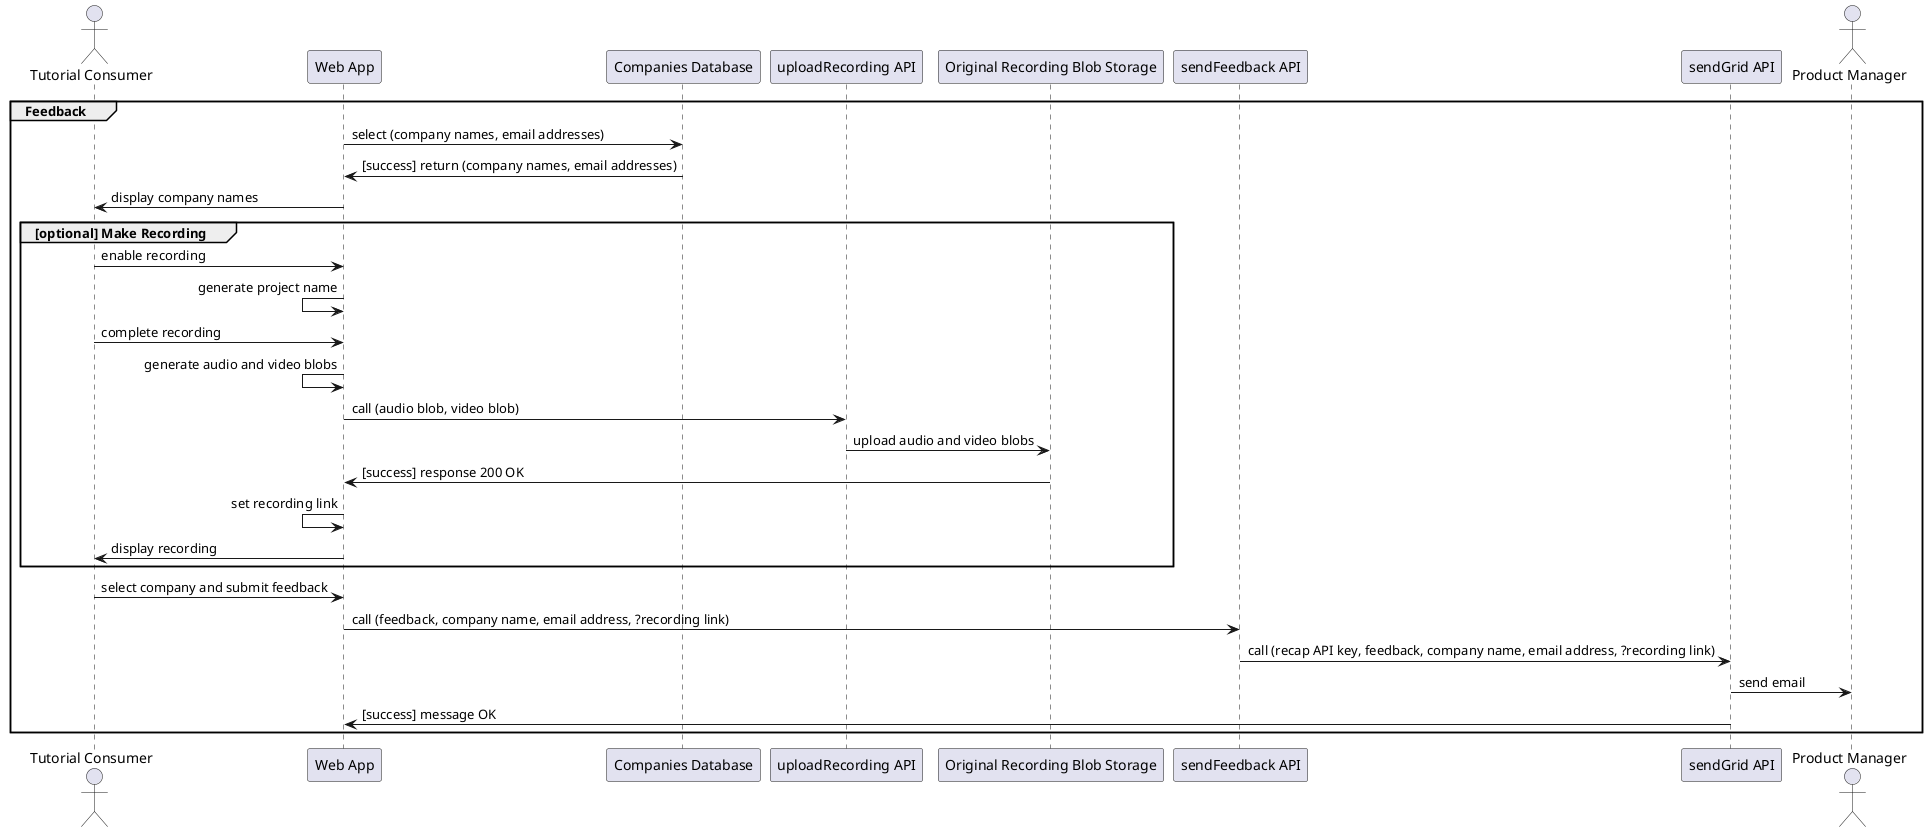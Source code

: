 @startuml system-flow_enter-test-result-code

Actor "Tutorial Consumer"

group Feedback
"Web App" -> "Companies Database": select (company names, email addresses)
"Web App" <- "Companies Database": [success] return (company names, email addresses)
"Tutorial Consumer" <- "Web App": display company names

group [optional] Make Recording
"Tutorial Consumer" -> "Web App": enable recording
"Web App" <- "Web App": generate project name
"Tutorial Consumer" -> "Web App": complete recording

"Web App" <- "Web App": generate audio and video blobs
"Web App" -> "uploadRecording API": call (audio blob, video blob)
"uploadRecording API" -> "Original Recording Blob Storage": upload audio and video blobs
"Web App" <- "Original Recording Blob Storage": [success] response 200 OK
"Web App" <- "Web App": set recording link
"Tutorial Consumer" <- "Web App": display recording
end

"Tutorial Consumer" -> "Web App": select company and submit feedback
"Web App" -> "sendFeedback API": call (feedback, company name, email address, ?recording link)
"sendFeedback API" ->  "sendGrid API": call (recap API key, feedback, company name, email address, ?recording link)
Actor "Product Manager"
"sendGrid API" -> "Product Manager": send email
"sendGrid API" -> "Web App": [success] message OK
end

@enduml